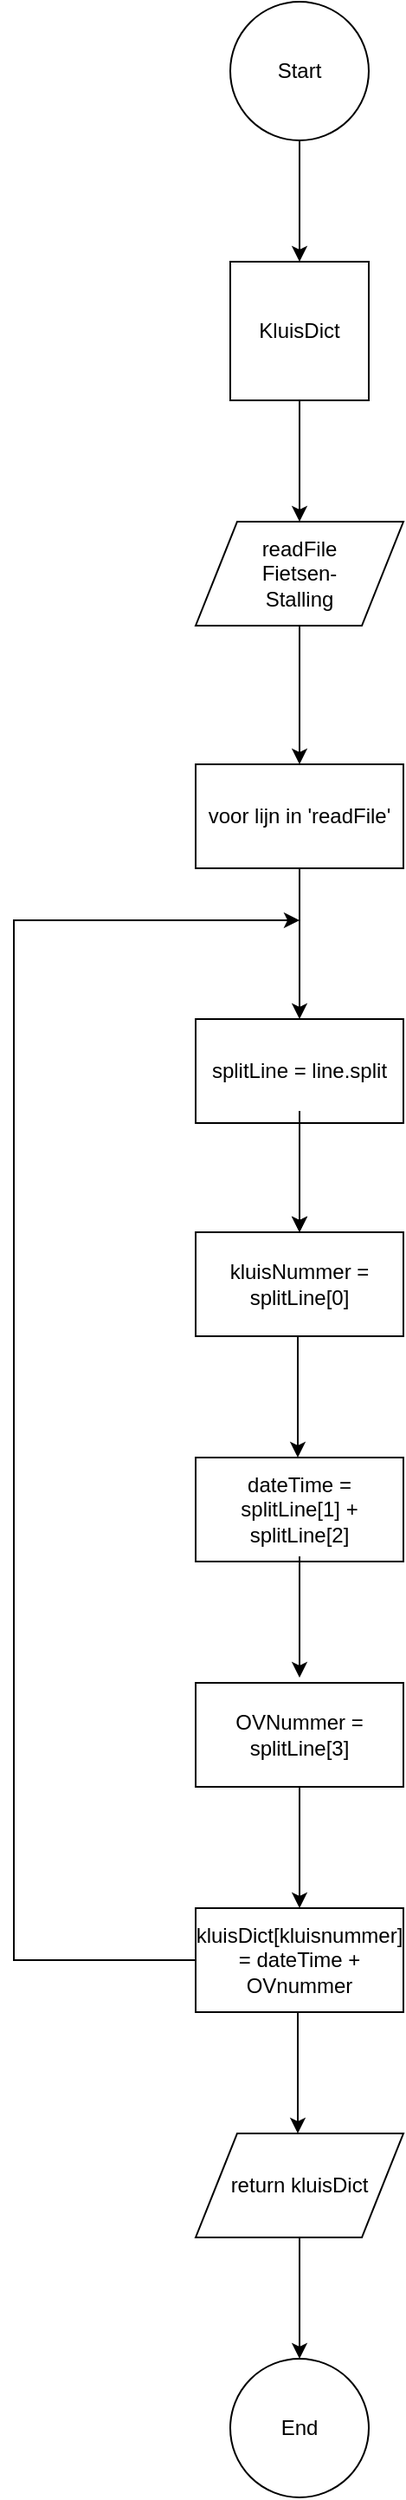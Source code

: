 <mxfile version="12.1.8" type="google" pages="1"><diagram id="jCCTvDooFcjsXcJrKBCf" name="Page-1"><mxGraphModel dx="1024" dy="538" grid="1" gridSize="10" guides="1" tooltips="1" connect="1" arrows="1" fold="1" page="1" pageScale="1" pageWidth="850" pageHeight="1100" math="0" shadow="0"><root><mxCell id="0"/><mxCell id="1" parent="0"/><mxCell id="Gfl3ccdANYAXf4yEmdpE-1" value="Start" style="ellipse;whiteSpace=wrap;html=1;aspect=fixed;" parent="1" vertex="1"><mxGeometry x="385" y="70" width="80" height="80" as="geometry"/></mxCell><mxCell id="Gfl3ccdANYAXf4yEmdpE-2" value="" style="endArrow=classic;html=1;" parent="1" edge="1"><mxGeometry width="50" height="50" relative="1" as="geometry"><mxPoint x="425" y="150" as="sourcePoint"/><mxPoint x="425" y="220" as="targetPoint"/></mxGeometry></mxCell><mxCell id="Gfl3ccdANYAXf4yEmdpE-3" value="KluisDict" style="whiteSpace=wrap;html=1;aspect=fixed;" parent="1" vertex="1"><mxGeometry x="385" y="220" width="80" height="80" as="geometry"/></mxCell><mxCell id="Gfl3ccdANYAXf4yEmdpE-4" value="&lt;div&gt;readFile &lt;br&gt;&lt;/div&gt;&lt;div&gt;Fietsen-&lt;/div&gt;&lt;div&gt;Stalling&lt;br&gt;&lt;/div&gt;" style="shape=parallelogram;perimeter=parallelogramPerimeter;whiteSpace=wrap;html=1;" parent="1" vertex="1"><mxGeometry x="365" y="370" width="120" height="60" as="geometry"/></mxCell><mxCell id="Gfl3ccdANYAXf4yEmdpE-6" value="" style="endArrow=classic;html=1;entryX=0.5;entryY=0;entryDx=0;entryDy=0;" parent="1" target="Gfl3ccdANYAXf4yEmdpE-4" edge="1"><mxGeometry width="50" height="50" relative="1" as="geometry"><mxPoint x="425" y="300" as="sourcePoint"/><mxPoint x="475" y="250" as="targetPoint"/></mxGeometry></mxCell><mxCell id="Gfl3ccdANYAXf4yEmdpE-7" value="" style="endArrow=classic;html=1;entryX=0.5;entryY=0;entryDx=0;entryDy=0;" parent="1" target="Gfl3ccdANYAXf4yEmdpE-27" edge="1"><mxGeometry width="50" height="50" relative="1" as="geometry"><mxPoint x="425" y="430" as="sourcePoint"/><mxPoint x="425" y="500" as="targetPoint"/></mxGeometry></mxCell><mxCell id="Gfl3ccdANYAXf4yEmdpE-10" value="" style="endArrow=classic;html=1;exitX=0.5;exitY=1;exitDx=0;exitDy=0;entryX=0.5;entryY=0;entryDx=0;entryDy=0;" parent="1" source="Gfl3ccdANYAXf4yEmdpE-27" target="Gfl3ccdANYAXf4yEmdpE-11" edge="1"><mxGeometry width="50" height="50" relative="1" as="geometry"><mxPoint x="425" y="580" as="sourcePoint"/><mxPoint x="425" y="650" as="targetPoint"/></mxGeometry></mxCell><mxCell id="Gfl3ccdANYAXf4yEmdpE-14" value="" style="edgeStyle=orthogonalEdgeStyle;rounded=0;orthogonalLoop=1;jettySize=auto;html=1;" parent="1" source="Gfl3ccdANYAXf4yEmdpE-11" target="Gfl3ccdANYAXf4yEmdpE-13" edge="1"><mxGeometry relative="1" as="geometry"/></mxCell><mxCell id="Gfl3ccdANYAXf4yEmdpE-11" value="splitLine = line.split" style="rounded=0;whiteSpace=wrap;html=1;" parent="1" vertex="1"><mxGeometry x="365" y="657" width="120" height="60" as="geometry"/></mxCell><mxCell id="Gfl3ccdANYAXf4yEmdpE-12" value="" style="endArrow=classic;html=1;" parent="1" edge="1"><mxGeometry width="50" height="50" relative="1" as="geometry"><mxPoint x="425" y="710" as="sourcePoint"/><mxPoint x="425" y="780" as="targetPoint"/></mxGeometry></mxCell><mxCell id="Gfl3ccdANYAXf4yEmdpE-13" value="kluisNummer = splitLine[0]" style="rounded=0;whiteSpace=wrap;html=1;" parent="1" vertex="1"><mxGeometry x="365" y="780" width="120" height="60" as="geometry"/></mxCell><mxCell id="Gfl3ccdANYAXf4yEmdpE-15" value="" style="endArrow=classic;html=1;" parent="1" edge="1"><mxGeometry width="50" height="50" relative="1" as="geometry"><mxPoint x="424" y="840" as="sourcePoint"/><mxPoint x="424" y="910" as="targetPoint"/></mxGeometry></mxCell><mxCell id="Gfl3ccdANYAXf4yEmdpE-16" value="dateTime = splitLine[1] + splitLine[2]" style="rounded=0;whiteSpace=wrap;html=1;" parent="1" vertex="1"><mxGeometry x="365" y="910" width="120" height="60" as="geometry"/></mxCell><mxCell id="Gfl3ccdANYAXf4yEmdpE-17" value="" style="endArrow=classic;html=1;" parent="1" edge="1"><mxGeometry width="50" height="50" relative="1" as="geometry"><mxPoint x="425" y="967" as="sourcePoint"/><mxPoint x="425" y="1037" as="targetPoint"/></mxGeometry></mxCell><mxCell id="Gfl3ccdANYAXf4yEmdpE-18" value="OVNummer = splitLine[3]" style="rounded=0;whiteSpace=wrap;html=1;" parent="1" vertex="1"><mxGeometry x="365" y="1040" width="120" height="60" as="geometry"/></mxCell><mxCell id="JR-93gabXjLnCaGjwXJg-1" style="edgeStyle=orthogonalEdgeStyle;rounded=0;orthogonalLoop=1;jettySize=auto;html=1;" edge="1" parent="1" source="Gfl3ccdANYAXf4yEmdpE-19"><mxGeometry relative="1" as="geometry"><mxPoint x="425" y="600" as="targetPoint"/><Array as="points"><mxPoint x="260" y="1200"/></Array></mxGeometry></mxCell><mxCell id="Gfl3ccdANYAXf4yEmdpE-19" value="kluisDict[kluisnummer] = dateTime + OVnummer" style="rounded=0;whiteSpace=wrap;html=1;" parent="1" vertex="1"><mxGeometry x="365" y="1170" width="120" height="60" as="geometry"/></mxCell><mxCell id="Gfl3ccdANYAXf4yEmdpE-20" value="" style="endArrow=classic;html=1;" parent="1" edge="1"><mxGeometry width="50" height="50" relative="1" as="geometry"><mxPoint x="425" y="1100" as="sourcePoint"/><mxPoint x="425" y="1170" as="targetPoint"/></mxGeometry></mxCell><mxCell id="Gfl3ccdANYAXf4yEmdpE-21" value="" style="endArrow=classic;html=1;" parent="1" edge="1"><mxGeometry width="50" height="50" relative="1" as="geometry"><mxPoint x="424" y="1230" as="sourcePoint"/><mxPoint x="424" y="1300" as="targetPoint"/></mxGeometry></mxCell><mxCell id="Gfl3ccdANYAXf4yEmdpE-22" value="return kluisDict" style="shape=parallelogram;perimeter=parallelogramPerimeter;whiteSpace=wrap;html=1;" parent="1" vertex="1"><mxGeometry x="365" y="1300" width="120" height="60" as="geometry"/></mxCell><mxCell id="Gfl3ccdANYAXf4yEmdpE-24" value="" style="endArrow=classic;html=1;" parent="1" edge="1"><mxGeometry width="50" height="50" relative="1" as="geometry"><mxPoint x="425" y="1360" as="sourcePoint"/><mxPoint x="425" y="1430" as="targetPoint"/></mxGeometry></mxCell><mxCell id="Gfl3ccdANYAXf4yEmdpE-26" value="End" style="ellipse;whiteSpace=wrap;html=1;aspect=fixed;" parent="1" vertex="1"><mxGeometry x="385" y="1430" width="80" height="80" as="geometry"/></mxCell><mxCell id="Gfl3ccdANYAXf4yEmdpE-27" value="voor lijn in 'readFile'" style="rounded=0;whiteSpace=wrap;html=1;" parent="1" vertex="1"><mxGeometry x="365" y="510" width="120" height="60" as="geometry"/></mxCell></root></mxGraphModel></diagram></mxfile>